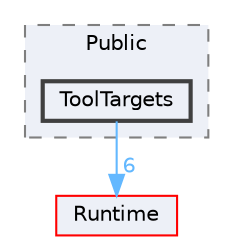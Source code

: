 digraph "ToolTargets"
{
 // INTERACTIVE_SVG=YES
 // LATEX_PDF_SIZE
  bgcolor="transparent";
  edge [fontname=Helvetica,fontsize=10,labelfontname=Helvetica,labelfontsize=10];
  node [fontname=Helvetica,fontsize=10,shape=box,height=0.2,width=0.4];
  compound=true
  subgraph clusterdir_fc9a3204f273c19bc0b447b2e12d0d11 {
    graph [ bgcolor="#edf0f7", pencolor="grey50", label="Public", fontname=Helvetica,fontsize=10 style="filled,dashed", URL="dir_fc9a3204f273c19bc0b447b2e12d0d11.html",tooltip=""]
  dir_3a6c05a5fe95297ca48e2c52a0da7303 [label="ToolTargets", fillcolor="#edf0f7", color="grey25", style="filled,bold", URL="dir_3a6c05a5fe95297ca48e2c52a0da7303.html",tooltip=""];
  }
  dir_7536b172fbd480bfd146a1b1acd6856b [label="Runtime", fillcolor="#edf0f7", color="red", style="filled", URL="dir_7536b172fbd480bfd146a1b1acd6856b.html",tooltip=""];
  dir_3a6c05a5fe95297ca48e2c52a0da7303->dir_7536b172fbd480bfd146a1b1acd6856b [headlabel="6", labeldistance=1.5 headhref="dir_001191_000984.html" href="dir_001191_000984.html" color="steelblue1" fontcolor="steelblue1"];
}
